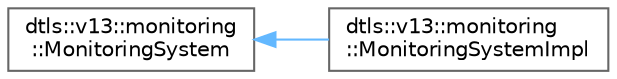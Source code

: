 digraph "Graphical Class Hierarchy"
{
 // LATEX_PDF_SIZE
  bgcolor="transparent";
  edge [fontname=Helvetica,fontsize=10,labelfontname=Helvetica,labelfontsize=10];
  node [fontname=Helvetica,fontsize=10,shape=box,height=0.2,width=0.4];
  rankdir="LR";
  Node0 [id="Node000000",label="dtls::v13::monitoring\l::MonitoringSystem",height=0.2,width=0.4,color="grey40", fillcolor="white", style="filled",URL="$classdtls_1_1v13_1_1monitoring_1_1MonitoringSystem.html",tooltip="Comprehensive monitoring system."];
  Node0 -> Node1 [id="edge31_Node000000_Node000001",dir="back",color="steelblue1",style="solid",tooltip=" "];
  Node1 [id="Node000001",label="dtls::v13::monitoring\l::MonitoringSystemImpl",height=0.2,width=0.4,color="grey40", fillcolor="white", style="filled",URL="$classdtls_1_1v13_1_1monitoring_1_1MonitoringSystemImpl.html",tooltip="Monitoring system implementation."];
}
